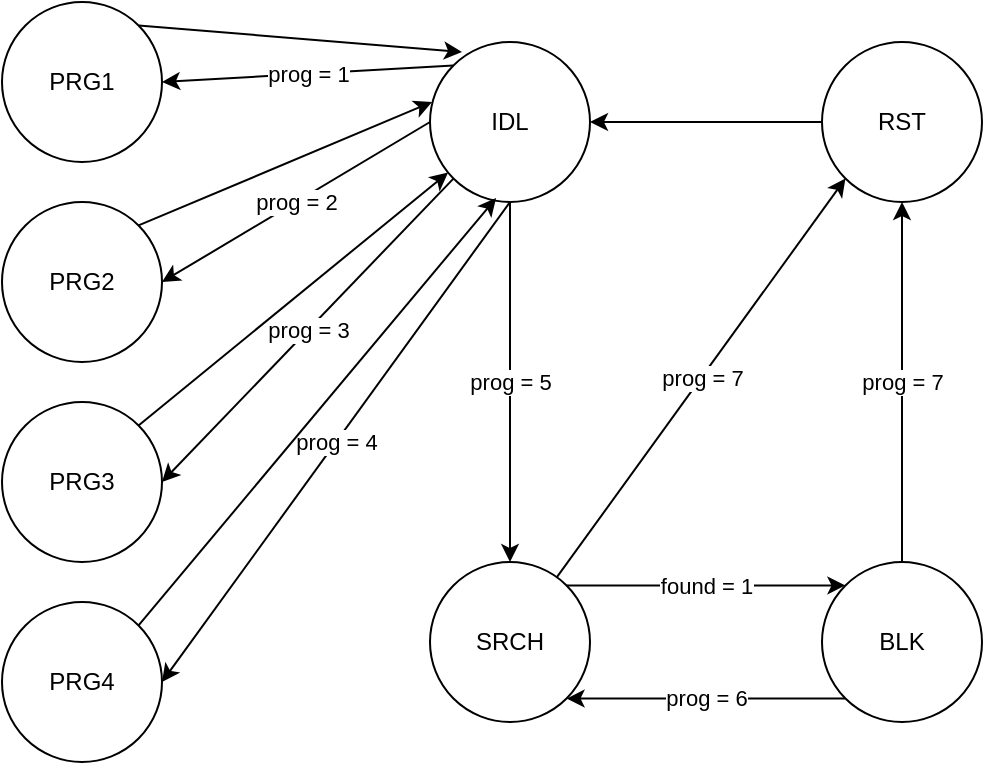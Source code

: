 <mxfile version="21.3.8" type="device">
  <diagram name="Página-1" id="937MpPzA7s708S9kurGz">
    <mxGraphModel dx="1562" dy="867" grid="1" gridSize="10" guides="1" tooltips="1" connect="1" arrows="1" fold="1" page="1" pageScale="1" pageWidth="827" pageHeight="1169" math="0" shadow="0">
      <root>
        <mxCell id="0" />
        <mxCell id="1" parent="0" />
        <mxCell id="4_murhOq8rehyHTH4fiv-11" value="prog = 5" style="edgeStyle=orthogonalEdgeStyle;rounded=0;orthogonalLoop=1;jettySize=auto;html=1;" parent="1" source="qVSksW2Qw324cHaHS6DK-1" target="qVSksW2Qw324cHaHS6DK-2" edge="1">
          <mxGeometry relative="1" as="geometry" />
        </mxCell>
        <mxCell id="qVSksW2Qw324cHaHS6DK-1" value="IDL" style="ellipse;whiteSpace=wrap;html=1;aspect=fixed;" parent="1" vertex="1">
          <mxGeometry x="334" y="80" width="80" height="80" as="geometry" />
        </mxCell>
        <mxCell id="qVSksW2Qw324cHaHS6DK-2" value="SRCH" style="ellipse;whiteSpace=wrap;html=1;aspect=fixed;" parent="1" vertex="1">
          <mxGeometry x="334" y="340" width="80" height="80" as="geometry" />
        </mxCell>
        <mxCell id="qVSksW2Qw324cHaHS6DK-3" value="BLK" style="ellipse;whiteSpace=wrap;html=1;aspect=fixed;" parent="1" vertex="1">
          <mxGeometry x="530" y="340" width="80" height="80" as="geometry" />
        </mxCell>
        <mxCell id="qVSksW2Qw324cHaHS6DK-4" value="RST" style="ellipse;whiteSpace=wrap;html=1;aspect=fixed;" parent="1" vertex="1">
          <mxGeometry x="530" y="80" width="80" height="80" as="geometry" />
        </mxCell>
        <mxCell id="qVSksW2Qw324cHaHS6DK-5" value="PRG1" style="ellipse;whiteSpace=wrap;html=1;aspect=fixed;" parent="1" vertex="1">
          <mxGeometry x="120" y="60" width="80" height="80" as="geometry" />
        </mxCell>
        <mxCell id="qVSksW2Qw324cHaHS6DK-8" value="found = 1" style="endArrow=classic;html=1;rounded=0;exitX=1;exitY=0;exitDx=0;exitDy=0;entryX=0;entryY=0;entryDx=0;entryDy=0;" parent="1" source="qVSksW2Qw324cHaHS6DK-2" target="qVSksW2Qw324cHaHS6DK-3" edge="1">
          <mxGeometry width="50" height="50" relative="1" as="geometry">
            <mxPoint x="580" y="340" as="sourcePoint" />
            <mxPoint x="630" y="290" as="targetPoint" />
          </mxGeometry>
        </mxCell>
        <mxCell id="qVSksW2Qw324cHaHS6DK-9" value="prog = 6" style="endArrow=classic;html=1;rounded=0;exitX=0;exitY=1;exitDx=0;exitDy=0;entryX=1;entryY=1;entryDx=0;entryDy=0;" parent="1" source="qVSksW2Qw324cHaHS6DK-3" target="qVSksW2Qw324cHaHS6DK-2" edge="1">
          <mxGeometry width="50" height="50" relative="1" as="geometry">
            <mxPoint x="580" y="340" as="sourcePoint" />
            <mxPoint x="630" y="290" as="targetPoint" />
          </mxGeometry>
        </mxCell>
        <mxCell id="qVSksW2Qw324cHaHS6DK-15" value="prog = 7" style="endArrow=classic;html=1;rounded=0;exitX=0.5;exitY=0;exitDx=0;exitDy=0;entryX=0.5;entryY=1;entryDx=0;entryDy=0;" parent="1" source="qVSksW2Qw324cHaHS6DK-3" target="qVSksW2Qw324cHaHS6DK-4" edge="1">
          <mxGeometry width="50" height="50" relative="1" as="geometry">
            <mxPoint x="342" y="198" as="sourcePoint" />
            <mxPoint x="300" y="250" as="targetPoint" />
          </mxGeometry>
        </mxCell>
        <mxCell id="qVSksW2Qw324cHaHS6DK-17" value="prog = 7" style="endArrow=classic;html=1;rounded=0;entryX=0;entryY=1;entryDx=0;entryDy=0;" parent="1" source="qVSksW2Qw324cHaHS6DK-2" target="qVSksW2Qw324cHaHS6DK-4" edge="1">
          <mxGeometry width="50" height="50" relative="1" as="geometry">
            <mxPoint x="590" y="220" as="sourcePoint" />
            <mxPoint x="538" y="158" as="targetPoint" />
          </mxGeometry>
        </mxCell>
        <mxCell id="4_murhOq8rehyHTH4fiv-1" value="PRG2" style="ellipse;whiteSpace=wrap;html=1;aspect=fixed;" parent="1" vertex="1">
          <mxGeometry x="120" y="160" width="80" height="80" as="geometry" />
        </mxCell>
        <mxCell id="4_murhOq8rehyHTH4fiv-2" value="PRG4" style="ellipse;whiteSpace=wrap;html=1;aspect=fixed;" parent="1" vertex="1">
          <mxGeometry x="120" y="360" width="80" height="80" as="geometry" />
        </mxCell>
        <mxCell id="4_murhOq8rehyHTH4fiv-3" value="PRG3" style="ellipse;whiteSpace=wrap;html=1;aspect=fixed;" parent="1" vertex="1">
          <mxGeometry x="120" y="260" width="80" height="80" as="geometry" />
        </mxCell>
        <mxCell id="4_murhOq8rehyHTH4fiv-4" value="prog = 1" style="endArrow=classic;html=1;rounded=0;entryX=1;entryY=0.5;entryDx=0;entryDy=0;exitX=0;exitY=0;exitDx=0;exitDy=0;" parent="1" source="qVSksW2Qw324cHaHS6DK-1" target="qVSksW2Qw324cHaHS6DK-5" edge="1">
          <mxGeometry width="50" height="50" relative="1" as="geometry">
            <mxPoint x="390" y="350" as="sourcePoint" />
            <mxPoint x="440" y="300" as="targetPoint" />
          </mxGeometry>
        </mxCell>
        <mxCell id="4_murhOq8rehyHTH4fiv-5" value="prog = 2" style="endArrow=classic;html=1;rounded=0;entryX=1;entryY=0.5;entryDx=0;entryDy=0;exitX=0;exitY=0.5;exitDx=0;exitDy=0;" parent="1" source="qVSksW2Qw324cHaHS6DK-1" target="4_murhOq8rehyHTH4fiv-1" edge="1">
          <mxGeometry width="50" height="50" relative="1" as="geometry">
            <mxPoint x="356" y="102" as="sourcePoint" />
            <mxPoint x="210" y="110" as="targetPoint" />
          </mxGeometry>
        </mxCell>
        <mxCell id="4_murhOq8rehyHTH4fiv-6" value="prog = 3" style="endArrow=classic;html=1;rounded=0;entryX=1;entryY=0.5;entryDx=0;entryDy=0;exitX=0;exitY=1;exitDx=0;exitDy=0;" parent="1" source="qVSksW2Qw324cHaHS6DK-1" target="4_murhOq8rehyHTH4fiv-3" edge="1">
          <mxGeometry width="50" height="50" relative="1" as="geometry">
            <mxPoint x="344" y="130" as="sourcePoint" />
            <mxPoint x="210" y="210" as="targetPoint" />
          </mxGeometry>
        </mxCell>
        <mxCell id="4_murhOq8rehyHTH4fiv-7" value="prog = 4" style="endArrow=classic;html=1;rounded=0;entryX=1;entryY=0.5;entryDx=0;entryDy=0;exitX=0.5;exitY=1;exitDx=0;exitDy=0;" parent="1" source="qVSksW2Qw324cHaHS6DK-1" target="4_murhOq8rehyHTH4fiv-2" edge="1">
          <mxGeometry width="50" height="50" relative="1" as="geometry">
            <mxPoint x="356" y="158" as="sourcePoint" />
            <mxPoint x="210" y="310" as="targetPoint" />
          </mxGeometry>
        </mxCell>
        <mxCell id="4_murhOq8rehyHTH4fiv-8" value="" style="endArrow=classic;html=1;rounded=0;exitX=1;exitY=0;exitDx=0;exitDy=0;entryX=0.413;entryY=0.975;entryDx=0;entryDy=0;entryPerimeter=0;" parent="1" source="4_murhOq8rehyHTH4fiv-2" target="qVSksW2Qw324cHaHS6DK-1" edge="1">
          <mxGeometry width="50" height="50" relative="1" as="geometry">
            <mxPoint x="390" y="350" as="sourcePoint" />
            <mxPoint x="440" y="300" as="targetPoint" />
          </mxGeometry>
        </mxCell>
        <mxCell id="4_murhOq8rehyHTH4fiv-9" value="" style="endArrow=classic;html=1;rounded=0;exitX=1;exitY=0;exitDx=0;exitDy=0;" parent="1" source="4_murhOq8rehyHTH4fiv-3" target="qVSksW2Qw324cHaHS6DK-1" edge="1">
          <mxGeometry width="50" height="50" relative="1" as="geometry">
            <mxPoint x="198" y="382" as="sourcePoint" />
            <mxPoint x="367" y="168" as="targetPoint" />
          </mxGeometry>
        </mxCell>
        <mxCell id="4_murhOq8rehyHTH4fiv-10" value="" style="endArrow=classic;html=1;rounded=0;exitX=1;exitY=0;exitDx=0;exitDy=0;entryX=0.013;entryY=0.375;entryDx=0;entryDy=0;entryPerimeter=0;" parent="1" source="4_murhOq8rehyHTH4fiv-1" target="qVSksW2Qw324cHaHS6DK-1" edge="1">
          <mxGeometry width="50" height="50" relative="1" as="geometry">
            <mxPoint x="198" y="282" as="sourcePoint" />
            <mxPoint x="345" y="150" as="targetPoint" />
          </mxGeometry>
        </mxCell>
        <mxCell id="bz7Iw-pxCdeSOx3G55Fh-1" value="" style="endArrow=classic;html=1;rounded=0;exitX=1;exitY=0;exitDx=0;exitDy=0;entryX=0.2;entryY=0.063;entryDx=0;entryDy=0;entryPerimeter=0;" edge="1" parent="1" source="qVSksW2Qw324cHaHS6DK-5" target="qVSksW2Qw324cHaHS6DK-1">
          <mxGeometry width="50" height="50" relative="1" as="geometry">
            <mxPoint x="198" y="382" as="sourcePoint" />
            <mxPoint x="377" y="168" as="targetPoint" />
          </mxGeometry>
        </mxCell>
        <mxCell id="bz7Iw-pxCdeSOx3G55Fh-2" value="" style="endArrow=classic;html=1;rounded=0;entryX=1;entryY=0.5;entryDx=0;entryDy=0;exitX=0;exitY=0.5;exitDx=0;exitDy=0;" edge="1" parent="1" source="qVSksW2Qw324cHaHS6DK-4" target="qVSksW2Qw324cHaHS6DK-1">
          <mxGeometry width="50" height="50" relative="1" as="geometry">
            <mxPoint x="410" y="470" as="sourcePoint" />
            <mxPoint x="460" y="420" as="targetPoint" />
          </mxGeometry>
        </mxCell>
      </root>
    </mxGraphModel>
  </diagram>
</mxfile>
